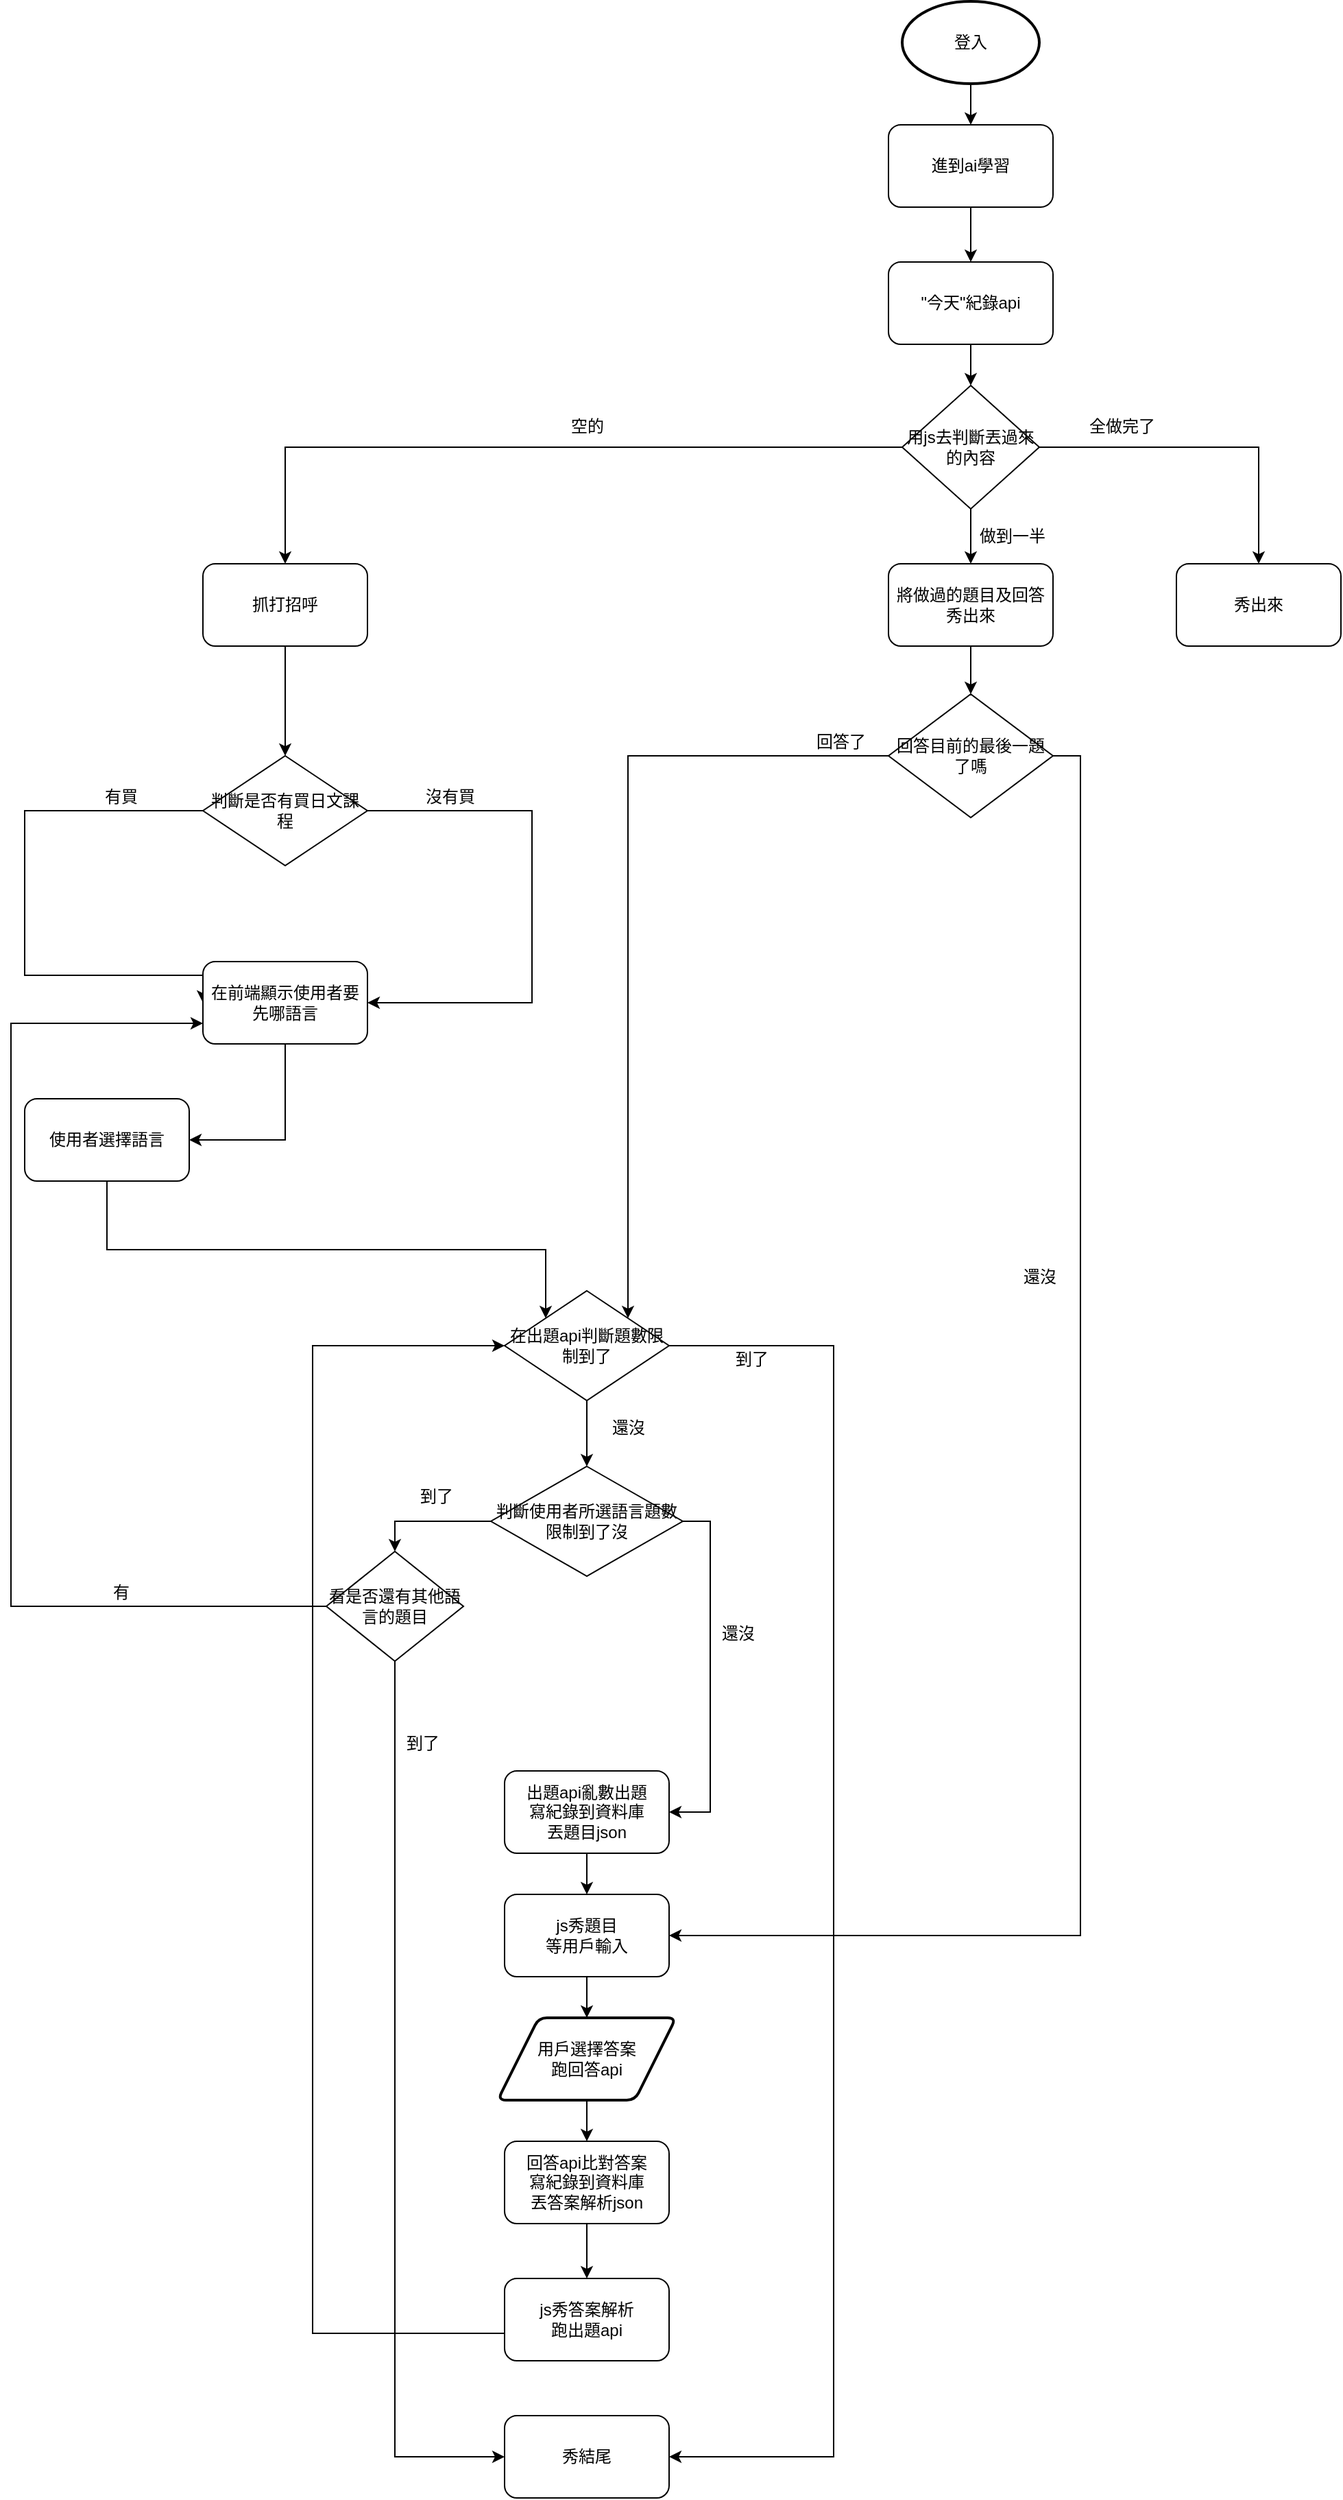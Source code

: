 <mxfile version="15.5.5" type="github">
  <diagram id="qVD_Ddcjk3obwNzJvVFi" name="Page-1">
    <mxGraphModel dx="1038" dy="547" grid="1" gridSize="10" guides="1" tooltips="1" connect="1" arrows="1" fold="1" page="1" pageScale="1" pageWidth="1654" pageHeight="2336" math="0" shadow="0">
      <root>
        <mxCell id="0" />
        <mxCell id="1" parent="0" />
        <mxCell id="1LDeUR8kK-ZFBD-OeKCy-27" style="edgeStyle=elbowEdgeStyle;rounded=0;orthogonalLoop=1;jettySize=auto;elbow=vertical;html=1;entryX=0.5;entryY=0;entryDx=0;entryDy=0;" parent="1" source="1LDeUR8kK-ZFBD-OeKCy-3" target="1LDeUR8kK-ZFBD-OeKCy-25" edge="1">
          <mxGeometry relative="1" as="geometry" />
        </mxCell>
        <mxCell id="1LDeUR8kK-ZFBD-OeKCy-3" value="登入" style="strokeWidth=2;html=1;shape=mxgraph.flowchart.start_1;whiteSpace=wrap;" parent="1" vertex="1">
          <mxGeometry x="1020" y="20" width="100" height="60" as="geometry" />
        </mxCell>
        <mxCell id="1LDeUR8kK-ZFBD-OeKCy-13" style="edgeStyle=orthogonalEdgeStyle;rounded=0;orthogonalLoop=1;jettySize=auto;html=1;startArrow=none;" parent="1" source="1LDeUR8kK-ZFBD-OeKCy-25" edge="1">
          <mxGeometry relative="1" as="geometry">
            <mxPoint x="1070" y="210" as="targetPoint" />
          </mxGeometry>
        </mxCell>
        <mxCell id="1LDeUR8kK-ZFBD-OeKCy-31" style="edgeStyle=elbowEdgeStyle;rounded=0;orthogonalLoop=1;jettySize=auto;elbow=vertical;html=1;" parent="1" source="1LDeUR8kK-ZFBD-OeKCy-24" edge="1">
          <mxGeometry relative="1" as="geometry">
            <mxPoint x="790" y="1490" as="targetPoint" />
          </mxGeometry>
        </mxCell>
        <mxCell id="1LDeUR8kK-ZFBD-OeKCy-24" value="js秀題目&lt;br&gt;等用戶輸入" style="rounded=1;whiteSpace=wrap;html=1;" parent="1" vertex="1">
          <mxGeometry x="730" y="1400" width="120" height="60" as="geometry" />
        </mxCell>
        <mxCell id="1LDeUR8kK-ZFBD-OeKCy-25" value="進到ai學習" style="rounded=1;whiteSpace=wrap;html=1;" parent="1" vertex="1">
          <mxGeometry x="1010" y="110" width="120" height="60" as="geometry" />
        </mxCell>
        <mxCell id="1LDeUR8kK-ZFBD-OeKCy-38" value="" style="edgeStyle=elbowEdgeStyle;rounded=0;orthogonalLoop=1;jettySize=auto;elbow=vertical;html=1;" parent="1" source="1LDeUR8kK-ZFBD-OeKCy-28" target="1LDeUR8kK-ZFBD-OeKCy-35" edge="1">
          <mxGeometry relative="1" as="geometry" />
        </mxCell>
        <mxCell id="1LDeUR8kK-ZFBD-OeKCy-28" value="用戶選擇答案&lt;br&gt;跑回答api" style="shape=parallelogram;html=1;strokeWidth=2;perimeter=parallelogramPerimeter;whiteSpace=wrap;rounded=1;arcSize=12;size=0.23;" parent="1" vertex="1">
          <mxGeometry x="725" y="1490" width="130" height="60" as="geometry" />
        </mxCell>
        <mxCell id="1LDeUR8kK-ZFBD-OeKCy-34" value="" style="edgeStyle=elbowEdgeStyle;rounded=0;orthogonalLoop=1;jettySize=auto;elbow=vertical;html=1;" parent="1" source="1LDeUR8kK-ZFBD-OeKCy-32" target="1LDeUR8kK-ZFBD-OeKCy-24" edge="1">
          <mxGeometry relative="1" as="geometry" />
        </mxCell>
        <mxCell id="1LDeUR8kK-ZFBD-OeKCy-32" value="出題api亂數出題&lt;br&gt;寫紀錄到資料庫&lt;br&gt;丟題目json" style="rounded=1;whiteSpace=wrap;html=1;" parent="1" vertex="1">
          <mxGeometry x="730" y="1310" width="120" height="60" as="geometry" />
        </mxCell>
        <mxCell id="1LDeUR8kK-ZFBD-OeKCy-46" value="" style="edgeStyle=orthogonalEdgeStyle;rounded=0;orthogonalLoop=1;jettySize=auto;html=1;" parent="1" source="1LDeUR8kK-ZFBD-OeKCy-35" target="1LDeUR8kK-ZFBD-OeKCy-45" edge="1">
          <mxGeometry relative="1" as="geometry" />
        </mxCell>
        <mxCell id="1LDeUR8kK-ZFBD-OeKCy-35" value="回答api比對答案&lt;br&gt;寫紀錄到資料庫&lt;br&gt;丟答案解析json" style="rounded=1;whiteSpace=wrap;html=1;" parent="1" vertex="1">
          <mxGeometry x="730" y="1580" width="120" height="60" as="geometry" />
        </mxCell>
        <mxCell id="1LDeUR8kK-ZFBD-OeKCy-48" style="edgeStyle=orthogonalEdgeStyle;rounded=0;orthogonalLoop=1;jettySize=auto;html=1;entryX=1;entryY=0.5;entryDx=0;entryDy=0;entryPerimeter=0;" parent="1" source="1LDeUR8kK-ZFBD-OeKCy-39" target="1LDeUR8kK-ZFBD-OeKCy-49" edge="1">
          <mxGeometry relative="1" as="geometry">
            <mxPoint x="860" y="1610" as="targetPoint" />
            <Array as="points">
              <mxPoint x="970" y="1000" />
              <mxPoint x="970" y="1810" />
            </Array>
          </mxGeometry>
        </mxCell>
        <mxCell id="AwQCWGuNYsqQ_4neco2N-8" style="edgeStyle=orthogonalEdgeStyle;rounded=0;orthogonalLoop=1;jettySize=auto;html=1;entryX=0.5;entryY=0;entryDx=0;entryDy=0;" edge="1" parent="1" source="1LDeUR8kK-ZFBD-OeKCy-39" target="AwQCWGuNYsqQ_4neco2N-7">
          <mxGeometry relative="1" as="geometry" />
        </mxCell>
        <mxCell id="1LDeUR8kK-ZFBD-OeKCy-39" value="在出題api判斷題數限制到了" style="rhombus;whiteSpace=wrap;html=1;" parent="1" vertex="1">
          <mxGeometry x="730" y="960" width="120" height="80" as="geometry" />
        </mxCell>
        <mxCell id="1LDeUR8kK-ZFBD-OeKCy-42" value="還沒" style="text;html=1;align=center;verticalAlign=middle;resizable=0;points=[];autosize=1;strokeColor=none;" parent="1" vertex="1">
          <mxGeometry x="800" y="1050" width="40" height="20" as="geometry" />
        </mxCell>
        <mxCell id="1LDeUR8kK-ZFBD-OeKCy-47" style="edgeStyle=orthogonalEdgeStyle;rounded=0;orthogonalLoop=1;jettySize=auto;html=1;entryX=0;entryY=0.5;entryDx=0;entryDy=0;" parent="1" source="1LDeUR8kK-ZFBD-OeKCy-45" target="1LDeUR8kK-ZFBD-OeKCy-39" edge="1">
          <mxGeometry relative="1" as="geometry">
            <mxPoint x="720" y="1000" as="targetPoint" />
            <Array as="points">
              <mxPoint x="590" y="1720" />
              <mxPoint x="590" y="1000" />
            </Array>
          </mxGeometry>
        </mxCell>
        <mxCell id="1LDeUR8kK-ZFBD-OeKCy-45" value="js秀答案解析&lt;br&gt;跑出題api" style="rounded=1;whiteSpace=wrap;html=1;" parent="1" vertex="1">
          <mxGeometry x="730" y="1680" width="120" height="60" as="geometry" />
        </mxCell>
        <mxCell id="1LDeUR8kK-ZFBD-OeKCy-49" value="秀結尾" style="rounded=1;whiteSpace=wrap;html=1;" parent="1" vertex="1">
          <mxGeometry x="730" y="1780" width="120" height="60" as="geometry" />
        </mxCell>
        <mxCell id="1LDeUR8kK-ZFBD-OeKCy-50" value="到了" style="text;html=1;align=center;verticalAlign=middle;resizable=0;points=[];autosize=1;strokeColor=none;" parent="1" vertex="1">
          <mxGeometry x="890" y="1000" width="40" height="20" as="geometry" />
        </mxCell>
        <mxCell id="5gB5hO8Ey-pR2DuHm7CH-16" value="空的" style="text;html=1;align=center;verticalAlign=middle;resizable=0;points=[];autosize=1;strokeColor=none;" parent="1" vertex="1">
          <mxGeometry x="770" y="320" width="40" height="20" as="geometry" />
        </mxCell>
        <mxCell id="5gB5hO8Ey-pR2DuHm7CH-19" value="還沒" style="text;html=1;align=center;verticalAlign=middle;resizable=0;points=[];autosize=1;strokeColor=none;" parent="1" vertex="1">
          <mxGeometry x="1100" y="940" width="40" height="20" as="geometry" />
        </mxCell>
        <mxCell id="5gB5hO8Ey-pR2DuHm7CH-26" value="" style="edgeStyle=orthogonalEdgeStyle;rounded=0;orthogonalLoop=1;jettySize=auto;html=1;" parent="1" source="5gB5hO8Ey-pR2DuHm7CH-23" target="5gB5hO8Ey-pR2DuHm7CH-24" edge="1">
          <mxGeometry relative="1" as="geometry" />
        </mxCell>
        <mxCell id="5gB5hO8Ey-pR2DuHm7CH-23" value="&lt;span&gt;&quot;今天&quot;紀錄api&lt;/span&gt;" style="rounded=1;whiteSpace=wrap;html=1;" parent="1" vertex="1">
          <mxGeometry x="1010" y="210" width="120" height="60" as="geometry" />
        </mxCell>
        <mxCell id="zl-rA9VTAD_YOzvQHLIl-2" style="edgeStyle=orthogonalEdgeStyle;rounded=0;orthogonalLoop=1;jettySize=auto;html=1;" parent="1" source="5gB5hO8Ey-pR2DuHm7CH-24" target="zl-rA9VTAD_YOzvQHLIl-1" edge="1">
          <mxGeometry relative="1" as="geometry" />
        </mxCell>
        <mxCell id="yNauPfSO7qSOc2ZZRqyg-8" value="" style="edgeStyle=orthogonalEdgeStyle;rounded=0;orthogonalLoop=1;jettySize=auto;html=1;" parent="1" source="5gB5hO8Ey-pR2DuHm7CH-24" target="yNauPfSO7qSOc2ZZRqyg-7" edge="1">
          <mxGeometry relative="1" as="geometry" />
        </mxCell>
        <mxCell id="t2J9YH_NnCv9hkLFN8VA-5" style="edgeStyle=orthogonalEdgeStyle;rounded=0;orthogonalLoop=1;jettySize=auto;html=1;" parent="1" source="5gB5hO8Ey-pR2DuHm7CH-24" target="t2J9YH_NnCv9hkLFN8VA-1" edge="1">
          <mxGeometry relative="1" as="geometry" />
        </mxCell>
        <mxCell id="5gB5hO8Ey-pR2DuHm7CH-24" value="&lt;span&gt;用js去判斷丟過來的內容&lt;/span&gt;" style="rhombus;whiteSpace=wrap;html=1;" parent="1" vertex="1">
          <mxGeometry x="1020" y="300" width="100" height="90" as="geometry" />
        </mxCell>
        <mxCell id="zl-rA9VTAD_YOzvQHLIl-1" value="秀出來" style="rounded=1;whiteSpace=wrap;html=1;" parent="1" vertex="1">
          <mxGeometry x="1220" y="430" width="120" height="60" as="geometry" />
        </mxCell>
        <mxCell id="zl-rA9VTAD_YOzvQHLIl-3" value="全做完了" style="text;html=1;align=center;verticalAlign=middle;resizable=0;points=[];autosize=1;strokeColor=none;" parent="1" vertex="1">
          <mxGeometry x="1150" y="320" width="60" height="20" as="geometry" />
        </mxCell>
        <mxCell id="yNauPfSO7qSOc2ZZRqyg-6" style="edgeStyle=orthogonalEdgeStyle;rounded=0;orthogonalLoop=1;jettySize=auto;html=1;exitX=1;exitY=0.5;exitDx=0;exitDy=0;entryX=1;entryY=0.5;entryDx=0;entryDy=0;" parent="1" source="yNauPfSO7qSOc2ZZRqyg-2" target="1LDeUR8kK-ZFBD-OeKCy-24" edge="1">
          <mxGeometry relative="1" as="geometry" />
        </mxCell>
        <mxCell id="yNauPfSO7qSOc2ZZRqyg-12" style="edgeStyle=orthogonalEdgeStyle;rounded=0;orthogonalLoop=1;jettySize=auto;html=1;entryX=1;entryY=0;entryDx=0;entryDy=0;" parent="1" source="yNauPfSO7qSOc2ZZRqyg-2" target="1LDeUR8kK-ZFBD-OeKCy-39" edge="1">
          <mxGeometry relative="1" as="geometry" />
        </mxCell>
        <mxCell id="yNauPfSO7qSOc2ZZRqyg-2" value="回答目前的最後一題了嗎" style="rhombus;whiteSpace=wrap;html=1;" parent="1" vertex="1">
          <mxGeometry x="1010" y="525" width="120" height="90" as="geometry" />
        </mxCell>
        <mxCell id="yNauPfSO7qSOc2ZZRqyg-5" value="回答了" style="text;html=1;align=center;verticalAlign=middle;resizable=0;points=[];autosize=1;strokeColor=none;" parent="1" vertex="1">
          <mxGeometry x="950" y="550" width="50" height="20" as="geometry" />
        </mxCell>
        <mxCell id="yNauPfSO7qSOc2ZZRqyg-10" value="" style="edgeStyle=orthogonalEdgeStyle;rounded=0;orthogonalLoop=1;jettySize=auto;html=1;" parent="1" source="yNauPfSO7qSOc2ZZRqyg-7" target="yNauPfSO7qSOc2ZZRqyg-2" edge="1">
          <mxGeometry relative="1" as="geometry" />
        </mxCell>
        <mxCell id="yNauPfSO7qSOc2ZZRqyg-7" value="將做過的題目及回答秀出來" style="rounded=1;whiteSpace=wrap;html=1;" parent="1" vertex="1">
          <mxGeometry x="1010" y="430" width="120" height="60" as="geometry" />
        </mxCell>
        <mxCell id="yNauPfSO7qSOc2ZZRqyg-13" value="做到一半" style="text;html=1;align=center;verticalAlign=middle;resizable=0;points=[];autosize=1;strokeColor=none;" parent="1" vertex="1">
          <mxGeometry x="1070" y="400" width="60" height="20" as="geometry" />
        </mxCell>
        <mxCell id="t2J9YH_NnCv9hkLFN8VA-8" style="edgeStyle=orthogonalEdgeStyle;rounded=0;orthogonalLoop=1;jettySize=auto;html=1;entryX=0.5;entryY=0;entryDx=0;entryDy=0;" parent="1" source="t2J9YH_NnCv9hkLFN8VA-1" target="t2J9YH_NnCv9hkLFN8VA-3" edge="1">
          <mxGeometry relative="1" as="geometry" />
        </mxCell>
        <mxCell id="t2J9YH_NnCv9hkLFN8VA-1" value="抓打招呼" style="rounded=1;whiteSpace=wrap;html=1;" parent="1" vertex="1">
          <mxGeometry x="510" y="430" width="120" height="60" as="geometry" />
        </mxCell>
        <mxCell id="AwQCWGuNYsqQ_4neco2N-1" style="edgeStyle=orthogonalEdgeStyle;rounded=0;orthogonalLoop=1;jettySize=auto;html=1;entryX=0;entryY=0.5;entryDx=0;entryDy=0;" edge="1" parent="1" source="t2J9YH_NnCv9hkLFN8VA-3" target="t2J9YH_NnCv9hkLFN8VA-9">
          <mxGeometry relative="1" as="geometry">
            <mxPoint x="380" y="690" as="targetPoint" />
            <Array as="points">
              <mxPoint x="380" y="610" />
              <mxPoint x="380" y="730" />
              <mxPoint x="510" y="730" />
            </Array>
          </mxGeometry>
        </mxCell>
        <mxCell id="AwQCWGuNYsqQ_4neco2N-2" style="edgeStyle=orthogonalEdgeStyle;rounded=0;orthogonalLoop=1;jettySize=auto;html=1;entryX=1;entryY=0.5;entryDx=0;entryDy=0;" edge="1" parent="1" source="t2J9YH_NnCv9hkLFN8VA-3" target="t2J9YH_NnCv9hkLFN8VA-9">
          <mxGeometry relative="1" as="geometry">
            <Array as="points">
              <mxPoint x="750" y="610" />
              <mxPoint x="750" y="750" />
            </Array>
          </mxGeometry>
        </mxCell>
        <mxCell id="t2J9YH_NnCv9hkLFN8VA-3" value="判斷是否有買日文課程" style="rhombus;whiteSpace=wrap;html=1;" parent="1" vertex="1">
          <mxGeometry x="510" y="570" width="120" height="80" as="geometry" />
        </mxCell>
        <mxCell id="t2J9YH_NnCv9hkLFN8VA-7" value="沒有買" style="text;html=1;align=center;verticalAlign=middle;resizable=0;points=[];autosize=1;strokeColor=none;fillColor=none;" parent="1" vertex="1">
          <mxGeometry x="665" y="590" width="50" height="20" as="geometry" />
        </mxCell>
        <mxCell id="AwQCWGuNYsqQ_4neco2N-5" style="edgeStyle=orthogonalEdgeStyle;rounded=0;orthogonalLoop=1;jettySize=auto;html=1;" edge="1" parent="1" source="t2J9YH_NnCv9hkLFN8VA-9" target="AwQCWGuNYsqQ_4neco2N-3">
          <mxGeometry relative="1" as="geometry">
            <Array as="points">
              <mxPoint x="570" y="850" />
            </Array>
          </mxGeometry>
        </mxCell>
        <mxCell id="t2J9YH_NnCv9hkLFN8VA-9" value="在前端顯示使用者要先哪語言" style="rounded=1;whiteSpace=wrap;html=1;" parent="1" vertex="1">
          <mxGeometry x="510" y="720" width="120" height="60" as="geometry" />
        </mxCell>
        <mxCell id="t2J9YH_NnCv9hkLFN8VA-11" value="有買" style="text;html=1;align=center;verticalAlign=middle;resizable=0;points=[];autosize=1;strokeColor=none;fillColor=none;" parent="1" vertex="1">
          <mxGeometry x="430" y="590" width="40" height="20" as="geometry" />
        </mxCell>
        <mxCell id="AwQCWGuNYsqQ_4neco2N-6" style="edgeStyle=orthogonalEdgeStyle;rounded=0;orthogonalLoop=1;jettySize=auto;html=1;entryX=0;entryY=0;entryDx=0;entryDy=0;" edge="1" parent="1" source="AwQCWGuNYsqQ_4neco2N-3" target="1LDeUR8kK-ZFBD-OeKCy-39">
          <mxGeometry relative="1" as="geometry">
            <Array as="points">
              <mxPoint x="440" y="930" />
              <mxPoint x="760" y="930" />
            </Array>
          </mxGeometry>
        </mxCell>
        <mxCell id="AwQCWGuNYsqQ_4neco2N-3" value="使用者選擇語言" style="rounded=1;whiteSpace=wrap;html=1;" vertex="1" parent="1">
          <mxGeometry x="380" y="820" width="120" height="60" as="geometry" />
        </mxCell>
        <mxCell id="AwQCWGuNYsqQ_4neco2N-9" style="edgeStyle=orthogonalEdgeStyle;rounded=0;orthogonalLoop=1;jettySize=auto;html=1;entryX=1;entryY=0.5;entryDx=0;entryDy=0;" edge="1" parent="1" source="AwQCWGuNYsqQ_4neco2N-7" target="1LDeUR8kK-ZFBD-OeKCy-32">
          <mxGeometry relative="1" as="geometry">
            <Array as="points">
              <mxPoint x="880" y="1128" />
              <mxPoint x="880" y="1340" />
            </Array>
          </mxGeometry>
        </mxCell>
        <mxCell id="AwQCWGuNYsqQ_4neco2N-12" style="edgeStyle=orthogonalEdgeStyle;rounded=0;orthogonalLoop=1;jettySize=auto;html=1;entryX=0.5;entryY=0;entryDx=0;entryDy=0;" edge="1" parent="1" source="AwQCWGuNYsqQ_4neco2N-7" target="AwQCWGuNYsqQ_4neco2N-11">
          <mxGeometry relative="1" as="geometry" />
        </mxCell>
        <mxCell id="AwQCWGuNYsqQ_4neco2N-7" value="判斷使用者所選語言題數限制到了沒" style="rhombus;whiteSpace=wrap;html=1;" vertex="1" parent="1">
          <mxGeometry x="720" y="1088" width="140" height="80" as="geometry" />
        </mxCell>
        <mxCell id="AwQCWGuNYsqQ_4neco2N-10" value="還沒" style="text;html=1;align=center;verticalAlign=middle;resizable=0;points=[];autosize=1;strokeColor=none;fillColor=none;" vertex="1" parent="1">
          <mxGeometry x="880" y="1200" width="40" height="20" as="geometry" />
        </mxCell>
        <mxCell id="AwQCWGuNYsqQ_4neco2N-14" style="edgeStyle=orthogonalEdgeStyle;rounded=0;orthogonalLoop=1;jettySize=auto;html=1;entryX=0;entryY=0.75;entryDx=0;entryDy=0;" edge="1" parent="1" source="AwQCWGuNYsqQ_4neco2N-11" target="t2J9YH_NnCv9hkLFN8VA-9">
          <mxGeometry relative="1" as="geometry">
            <mxPoint x="490" y="765" as="targetPoint" />
            <Array as="points">
              <mxPoint x="370" y="1190" />
              <mxPoint x="370" y="765" />
            </Array>
          </mxGeometry>
        </mxCell>
        <mxCell id="AwQCWGuNYsqQ_4neco2N-17" style="edgeStyle=orthogonalEdgeStyle;rounded=0;orthogonalLoop=1;jettySize=auto;html=1;entryX=0;entryY=0.5;entryDx=0;entryDy=0;" edge="1" parent="1" source="AwQCWGuNYsqQ_4neco2N-11" target="1LDeUR8kK-ZFBD-OeKCy-49">
          <mxGeometry relative="1" as="geometry">
            <Array as="points">
              <mxPoint x="650" y="1810" />
            </Array>
          </mxGeometry>
        </mxCell>
        <mxCell id="AwQCWGuNYsqQ_4neco2N-11" value="看是否還有其他語言的題目" style="rhombus;whiteSpace=wrap;html=1;" vertex="1" parent="1">
          <mxGeometry x="600" y="1150" width="100" height="80" as="geometry" />
        </mxCell>
        <mxCell id="AwQCWGuNYsqQ_4neco2N-15" value="有" style="text;html=1;align=center;verticalAlign=middle;resizable=0;points=[];autosize=1;strokeColor=none;fillColor=none;" vertex="1" parent="1">
          <mxGeometry x="435" y="1170" width="30" height="20" as="geometry" />
        </mxCell>
        <mxCell id="AwQCWGuNYsqQ_4neco2N-16" value="到了" style="text;html=1;align=center;verticalAlign=middle;resizable=0;points=[];autosize=1;strokeColor=none;fillColor=none;" vertex="1" parent="1">
          <mxGeometry x="660" y="1100" width="40" height="20" as="geometry" />
        </mxCell>
        <mxCell id="AwQCWGuNYsqQ_4neco2N-18" value="到了" style="text;html=1;align=center;verticalAlign=middle;resizable=0;points=[];autosize=1;strokeColor=none;fillColor=none;" vertex="1" parent="1">
          <mxGeometry x="650" y="1280" width="40" height="20" as="geometry" />
        </mxCell>
      </root>
    </mxGraphModel>
  </diagram>
</mxfile>
